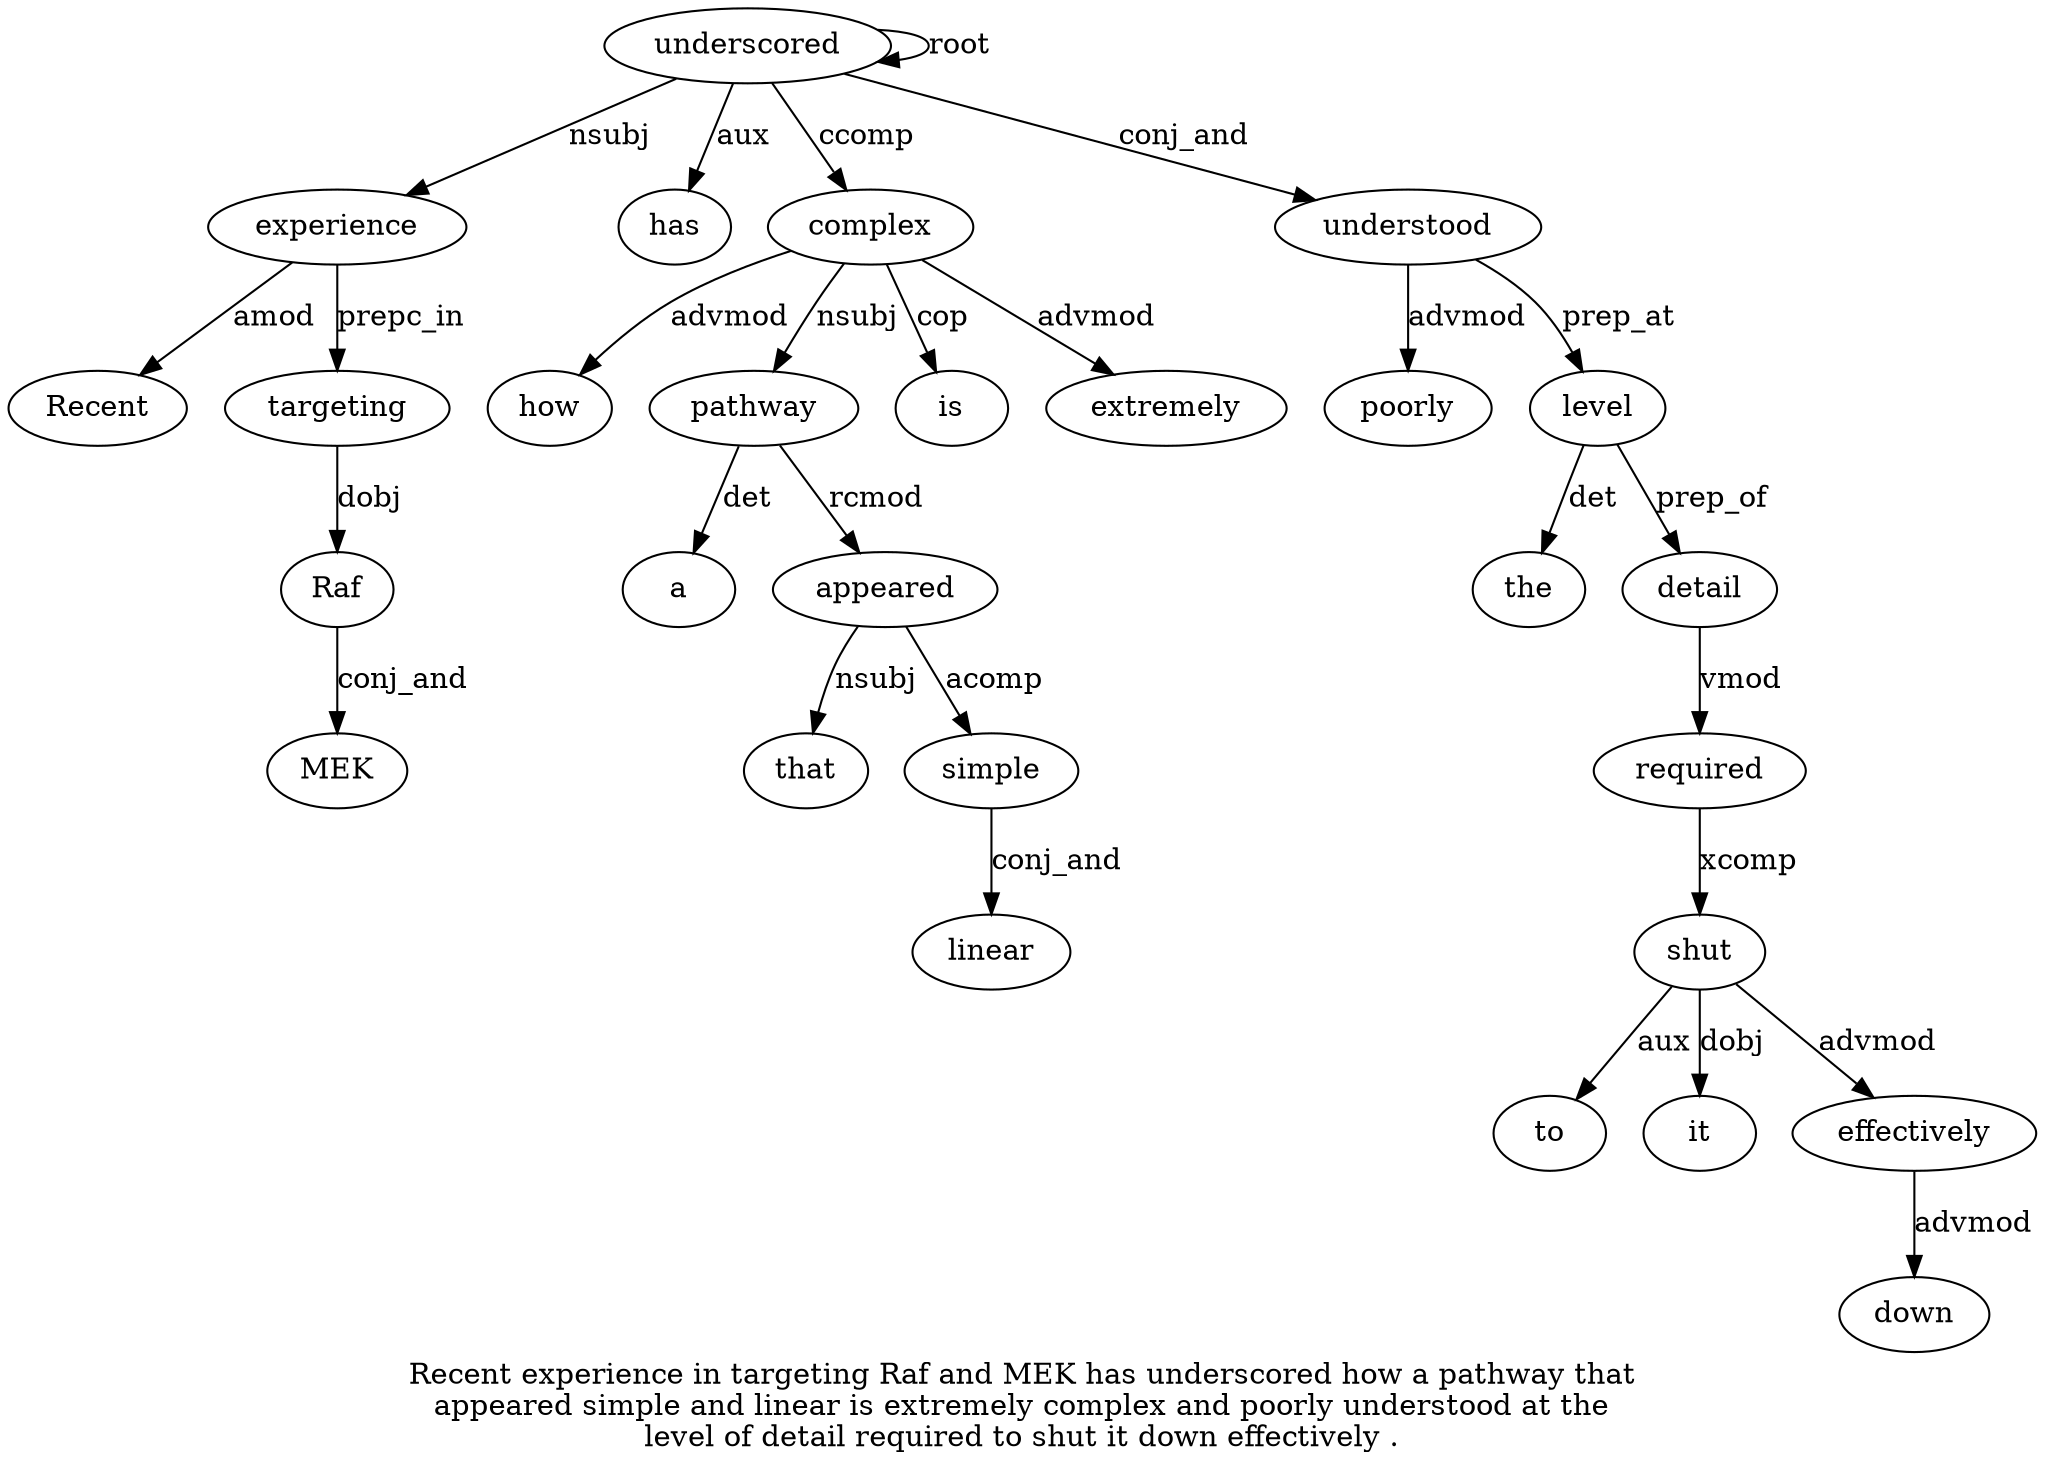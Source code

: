 digraph "Recent experience in targeting Raf and MEK has underscored how a pathway that appeared simple and linear is extremely complex and poorly understood at the level of detail required to shut it down effectively ." {
label="Recent experience in targeting Raf and MEK has underscored how a pathway that
appeared simple and linear is extremely complex and poorly understood at the
level of detail required to shut it down effectively .";
experience2 [style=filled, fillcolor=white, label=experience];
Recent1 [style=filled, fillcolor=white, label=Recent];
experience2 -> Recent1  [label=amod];
underscored9 [style=filled, fillcolor=white, label=underscored];
underscored9 -> experience2  [label=nsubj];
targeting4 [style=filled, fillcolor=white, label=targeting];
experience2 -> targeting4  [label=prepc_in];
Raf5 [style=filled, fillcolor=white, label=Raf];
targeting4 -> Raf5  [label=dobj];
MEK7 [style=filled, fillcolor=white, label=MEK];
Raf5 -> MEK7  [label=conj_and];
has8 [style=filled, fillcolor=white, label=has];
underscored9 -> has8  [label=aux];
underscored9 -> underscored9  [label=root];
complex20 [style=filled, fillcolor=white, label=complex];
how10 [style=filled, fillcolor=white, label=how];
complex20 -> how10  [label=advmod];
pathway12 [style=filled, fillcolor=white, label=pathway];
a11 [style=filled, fillcolor=white, label=a];
pathway12 -> a11  [label=det];
complex20 -> pathway12  [label=nsubj];
appeared14 [style=filled, fillcolor=white, label=appeared];
that13 [style=filled, fillcolor=white, label=that];
appeared14 -> that13  [label=nsubj];
pathway12 -> appeared14  [label=rcmod];
simple15 [style=filled, fillcolor=white, label=simple];
appeared14 -> simple15  [label=acomp];
linear17 [style=filled, fillcolor=white, label=linear];
simple15 -> linear17  [label=conj_and];
is18 [style=filled, fillcolor=white, label=is];
complex20 -> is18  [label=cop];
extremely19 [style=filled, fillcolor=white, label=extremely];
complex20 -> extremely19  [label=advmod];
underscored9 -> complex20  [label=ccomp];
understood23 [style=filled, fillcolor=white, label=understood];
poorly22 [style=filled, fillcolor=white, label=poorly];
understood23 -> poorly22  [label=advmod];
underscored9 -> understood23  [label=conj_and];
level26 [style=filled, fillcolor=white, label=level];
the25 [style=filled, fillcolor=white, label=the];
level26 -> the25  [label=det];
understood23 -> level26  [label=prep_at];
detail28 [style=filled, fillcolor=white, label=detail];
level26 -> detail28  [label=prep_of];
required29 [style=filled, fillcolor=white, label=required];
detail28 -> required29  [label=vmod];
shut31 [style=filled, fillcolor=white, label=shut];
to30 [style=filled, fillcolor=white, label=to];
shut31 -> to30  [label=aux];
required29 -> shut31  [label=xcomp];
it32 [style=filled, fillcolor=white, label=it];
shut31 -> it32  [label=dobj];
effectively34 [style=filled, fillcolor=white, label=effectively];
down33 [style=filled, fillcolor=white, label=down];
effectively34 -> down33  [label=advmod];
shut31 -> effectively34  [label=advmod];
}
